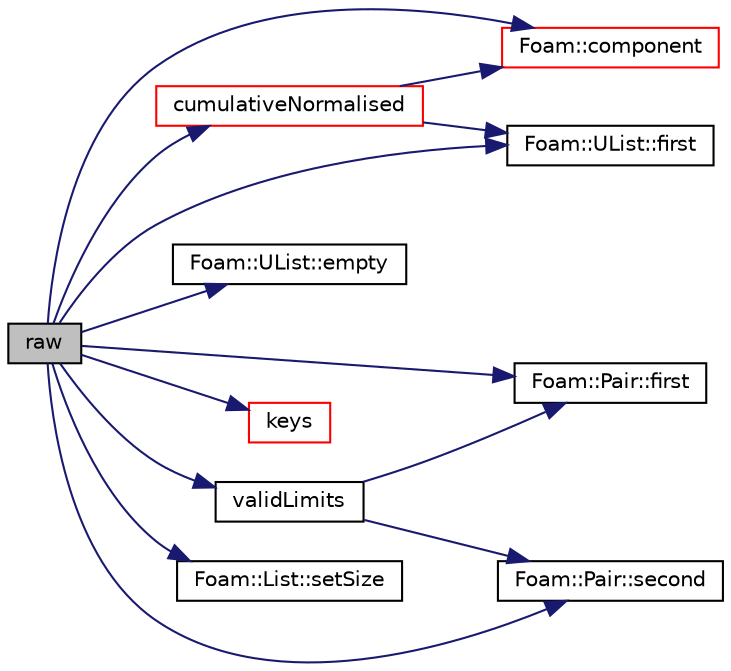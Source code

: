 digraph "raw"
{
  bgcolor="transparent";
  edge [fontname="Helvetica",fontsize="10",labelfontname="Helvetica",labelfontsize="10"];
  node [fontname="Helvetica",fontsize="10",shape=record];
  rankdir="LR";
  Node173 [label="raw",height=0.2,width=0.4,color="black", fillcolor="grey75", style="filled", fontcolor="black"];
  Node173 -> Node174 [color="midnightblue",fontsize="10",style="solid",fontname="Helvetica"];
  Node174 [label="Foam::component",height=0.2,width=0.4,color="red",URL="$a21851.html#a38788135ad21a6daaf3af2a761b33508"];
  Node173 -> Node176 [color="midnightblue",fontsize="10",style="solid",fontname="Helvetica"];
  Node176 [label="cumulativeNormalised",height=0.2,width=0.4,color="red",URL="$a27001.html#a11ff6eef0a165a528afd02366ddf85d2",tooltip="Return the cumulative normalised distribution and. "];
  Node176 -> Node180 [color="midnightblue",fontsize="10",style="solid",fontname="Helvetica"];
  Node180 [label="Foam::UList::first",height=0.2,width=0.4,color="black",URL="$a26837.html#a1c9828bc3de9502754d944c95a2ce0d9",tooltip="Return the first element of the list. "];
  Node176 -> Node174 [color="midnightblue",fontsize="10",style="solid",fontname="Helvetica"];
  Node173 -> Node178 [color="midnightblue",fontsize="10",style="solid",fontname="Helvetica"];
  Node178 [label="Foam::UList::empty",height=0.2,width=0.4,color="black",URL="$a26837.html#a644718bb2fb240de962dc3c9a1fdf0dc",tooltip="Return true if the UList is empty (ie, size() is zero) "];
  Node173 -> Node179 [color="midnightblue",fontsize="10",style="solid",fontname="Helvetica"];
  Node179 [label="Foam::Pair::first",height=0.2,width=0.4,color="black",URL="$a28793.html#af9a77dbc46937c80ca5fceef711c7628",tooltip="Return first. "];
  Node173 -> Node180 [color="midnightblue",fontsize="10",style="solid",fontname="Helvetica"];
  Node173 -> Node181 [color="midnightblue",fontsize="10",style="solid",fontname="Helvetica"];
  Node181 [label="keys",height=0.2,width=0.4,color="red",URL="$a27001.html#a1dc64eade9d57076a9bac4cc801cb185"];
  Node173 -> Node187 [color="midnightblue",fontsize="10",style="solid",fontname="Helvetica"];
  Node187 [label="Foam::Pair::second",height=0.2,width=0.4,color="black",URL="$a28793.html#a8830e4ad5e9523343cc9288f59931b5f",tooltip="Return second. "];
  Node173 -> Node184 [color="midnightblue",fontsize="10",style="solid",fontname="Helvetica"];
  Node184 [label="Foam::List::setSize",height=0.2,width=0.4,color="black",URL="$a26833.html#aedb985ffeaf1bdbfeccc2a8730405703",tooltip="Reset size of List. "];
  Node173 -> Node186 [color="midnightblue",fontsize="10",style="solid",fontname="Helvetica"];
  Node186 [label="validLimits",height=0.2,width=0.4,color="black",URL="$a27001.html#ac8bcbc8e04161378829507e1262e695a",tooltip="Returns the indices of the first and last non-zero entries. "];
  Node186 -> Node179 [color="midnightblue",fontsize="10",style="solid",fontname="Helvetica"];
  Node186 -> Node187 [color="midnightblue",fontsize="10",style="solid",fontname="Helvetica"];
}
